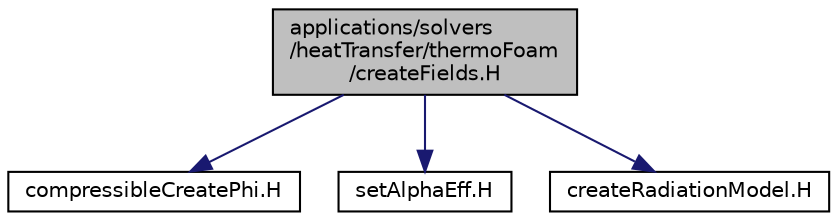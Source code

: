 digraph "applications/solvers/heatTransfer/thermoFoam/createFields.H"
{
  bgcolor="transparent";
  edge [fontname="Helvetica",fontsize="10",labelfontname="Helvetica",labelfontsize="10"];
  node [fontname="Helvetica",fontsize="10",shape=record];
  Node1 [label="applications/solvers\l/heatTransfer/thermoFoam\l/createFields.H",height=0.2,width=0.4,color="black", fillcolor="grey75", style="filled", fontcolor="black"];
  Node1 -> Node2 [color="midnightblue",fontsize="10",style="solid",fontname="Helvetica"];
  Node2 [label="compressibleCreatePhi.H",height=0.2,width=0.4,color="black",URL="$a05192.html",tooltip="Creates and initialises the face-flux field phi. "];
  Node1 -> Node3 [color="midnightblue",fontsize="10",style="solid",fontname="Helvetica"];
  Node3 [label="setAlphaEff.H",height=0.2,width=0.4,color="black",URL="$a03358.html"];
  Node1 -> Node4 [color="midnightblue",fontsize="10",style="solid",fontname="Helvetica"];
  Node4 [label="createRadiationModel.H",height=0.2,width=0.4,color="black",URL="$a10312.html"];
}
